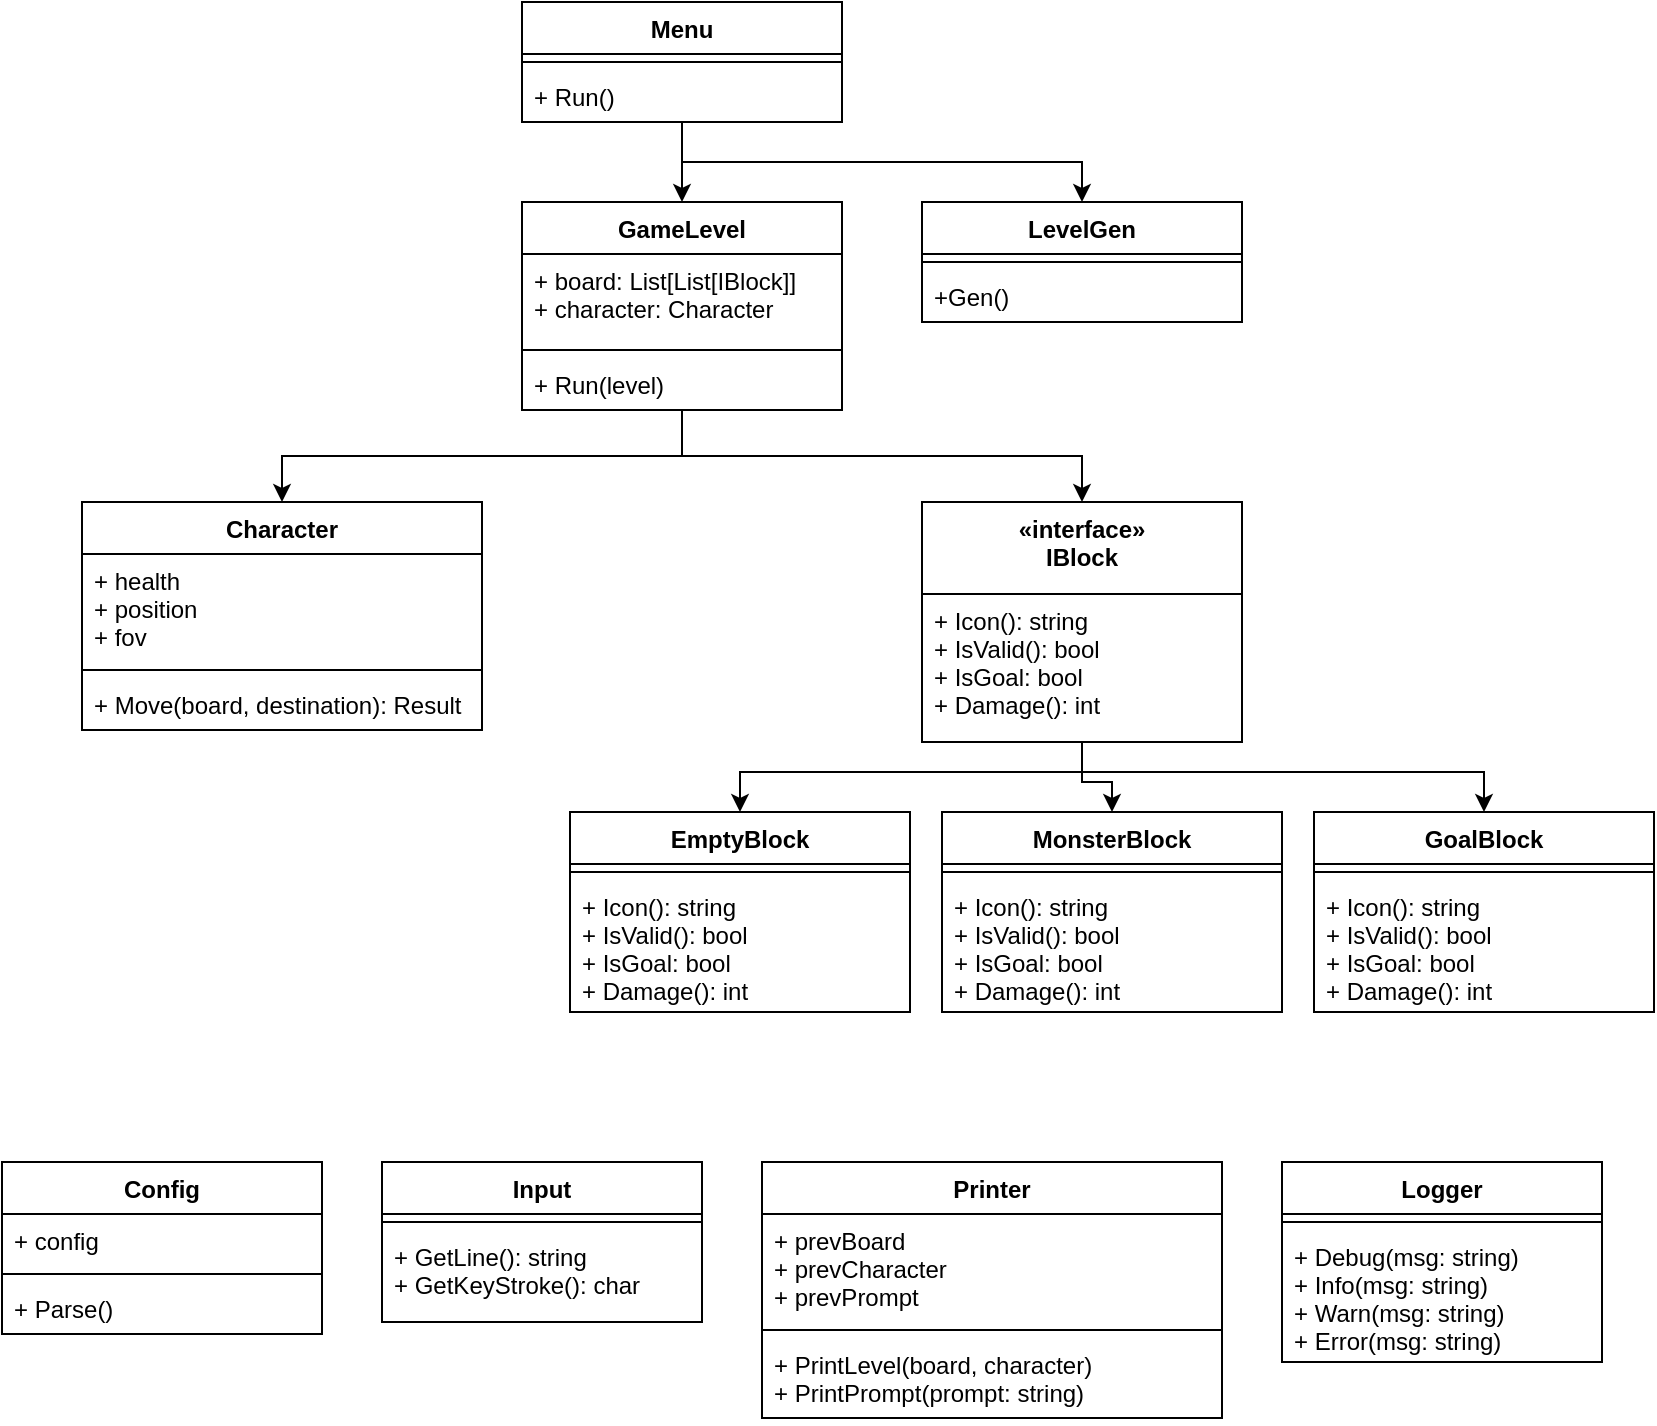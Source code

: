<mxfile version="15.8.6" type="device"><diagram id="6ljQMPVCsc46OmlRYA3A" name="Page-1"><mxGraphModel dx="1692" dy="1031" grid="1" gridSize="10" guides="1" tooltips="1" connect="1" arrows="1" fold="1" page="1" pageScale="1" pageWidth="850" pageHeight="1100" math="0" shadow="0"><root><mxCell id="0"/><mxCell id="1" parent="0"/><mxCell id="VhzRxYxD74OKXd45pe3o-1" value="Config" style="swimlane;fontStyle=1;align=center;verticalAlign=top;childLayout=stackLayout;horizontal=1;startSize=26;horizontalStack=0;resizeParent=1;resizeParentMax=0;resizeLast=0;collapsible=1;marginBottom=0;" parent="1" vertex="1"><mxGeometry x="20" y="810" width="160" height="86" as="geometry"/></mxCell><mxCell id="VhzRxYxD74OKXd45pe3o-2" value="+ config" style="text;strokeColor=none;fillColor=none;align=left;verticalAlign=top;spacingLeft=4;spacingRight=4;overflow=hidden;rotatable=0;points=[[0,0.5],[1,0.5]];portConstraint=eastwest;" parent="VhzRxYxD74OKXd45pe3o-1" vertex="1"><mxGeometry y="26" width="160" height="26" as="geometry"/></mxCell><mxCell id="VhzRxYxD74OKXd45pe3o-3" value="" style="line;strokeWidth=1;fillColor=none;align=left;verticalAlign=middle;spacingTop=-1;spacingLeft=3;spacingRight=3;rotatable=0;labelPosition=right;points=[];portConstraint=eastwest;" parent="VhzRxYxD74OKXd45pe3o-1" vertex="1"><mxGeometry y="52" width="160" height="8" as="geometry"/></mxCell><mxCell id="VhzRxYxD74OKXd45pe3o-4" value="+ Parse()" style="text;strokeColor=none;fillColor=none;align=left;verticalAlign=top;spacingLeft=4;spacingRight=4;overflow=hidden;rotatable=0;points=[[0,0.5],[1,0.5]];portConstraint=eastwest;" parent="VhzRxYxD74OKXd45pe3o-1" vertex="1"><mxGeometry y="60" width="160" height="26" as="geometry"/></mxCell><mxCell id="VhzRxYxD74OKXd45pe3o-5" value="Input" style="swimlane;fontStyle=1;align=center;verticalAlign=top;childLayout=stackLayout;horizontal=1;startSize=26;horizontalStack=0;resizeParent=1;resizeParentMax=0;resizeLast=0;collapsible=1;marginBottom=0;" parent="1" vertex="1"><mxGeometry x="210" y="810" width="160" height="80" as="geometry"><mxRectangle x="210" y="570" width="60" height="26" as="alternateBounds"/></mxGeometry></mxCell><mxCell id="VhzRxYxD74OKXd45pe3o-7" value="" style="line;strokeWidth=1;fillColor=none;align=left;verticalAlign=middle;spacingTop=-1;spacingLeft=3;spacingRight=3;rotatable=0;labelPosition=right;points=[];portConstraint=eastwest;" parent="VhzRxYxD74OKXd45pe3o-5" vertex="1"><mxGeometry y="26" width="160" height="8" as="geometry"/></mxCell><mxCell id="VhzRxYxD74OKXd45pe3o-8" value="+ GetLine(): string&#xA;+ GetKeyStroke(): char" style="text;strokeColor=none;fillColor=none;align=left;verticalAlign=top;spacingLeft=4;spacingRight=4;overflow=hidden;rotatable=0;points=[[0,0.5],[1,0.5]];portConstraint=eastwest;" parent="VhzRxYxD74OKXd45pe3o-5" vertex="1"><mxGeometry y="34" width="160" height="46" as="geometry"/></mxCell><mxCell id="VhzRxYxD74OKXd45pe3o-17" value="Printer" style="swimlane;fontStyle=1;align=center;verticalAlign=top;childLayout=stackLayout;horizontal=1;startSize=26;horizontalStack=0;resizeParent=1;resizeParentMax=0;resizeLast=0;collapsible=1;marginBottom=0;" parent="1" vertex="1"><mxGeometry x="400" y="810" width="230" height="128" as="geometry"/></mxCell><mxCell id="VhzRxYxD74OKXd45pe3o-18" value="+ prevBoard&#xA;+ prevCharacter&#xA;+ prevPrompt&#xA;" style="text;strokeColor=none;fillColor=none;align=left;verticalAlign=top;spacingLeft=4;spacingRight=4;overflow=hidden;rotatable=0;points=[[0,0.5],[1,0.5]];portConstraint=eastwest;" parent="VhzRxYxD74OKXd45pe3o-17" vertex="1"><mxGeometry y="26" width="230" height="54" as="geometry"/></mxCell><mxCell id="VhzRxYxD74OKXd45pe3o-19" value="" style="line;strokeWidth=1;fillColor=none;align=left;verticalAlign=middle;spacingTop=-1;spacingLeft=3;spacingRight=3;rotatable=0;labelPosition=right;points=[];portConstraint=eastwest;" parent="VhzRxYxD74OKXd45pe3o-17" vertex="1"><mxGeometry y="80" width="230" height="8" as="geometry"/></mxCell><mxCell id="VhzRxYxD74OKXd45pe3o-20" value="+ PrintLevel(board, character)&#xA;+ PrintPrompt(prompt: string)" style="text;strokeColor=none;fillColor=none;align=left;verticalAlign=top;spacingLeft=4;spacingRight=4;overflow=hidden;rotatable=0;points=[[0,0.5],[1,0.5]];portConstraint=eastwest;" parent="VhzRxYxD74OKXd45pe3o-17" vertex="1"><mxGeometry y="88" width="230" height="40" as="geometry"/></mxCell><mxCell id="VhzRxYxD74OKXd45pe3o-70" style="edgeStyle=orthogonalEdgeStyle;rounded=0;orthogonalLoop=1;jettySize=auto;html=1;exitX=0.5;exitY=1;exitDx=0;exitDy=0;entryX=0.5;entryY=0;entryDx=0;entryDy=0;" parent="1" source="VhzRxYxD74OKXd45pe3o-21" target="VhzRxYxD74OKXd45pe3o-25" edge="1"><mxGeometry relative="1" as="geometry"/></mxCell><mxCell id="N3uLAJ19vnuZJ-gYLmDo-1" style="edgeStyle=orthogonalEdgeStyle;rounded=0;orthogonalLoop=1;jettySize=auto;html=1;exitX=0.5;exitY=1;exitDx=0;exitDy=0;entryX=0.5;entryY=0;entryDx=0;entryDy=0;" edge="1" parent="1" source="VhzRxYxD74OKXd45pe3o-21" target="eUBkBkFUSLHKfzgMOzD2-5"><mxGeometry relative="1" as="geometry"/></mxCell><mxCell id="VhzRxYxD74OKXd45pe3o-21" value="Menu" style="swimlane;fontStyle=1;align=center;verticalAlign=top;childLayout=stackLayout;horizontal=1;startSize=26;horizontalStack=0;resizeParent=1;resizeParentMax=0;resizeLast=0;collapsible=1;marginBottom=0;" parent="1" vertex="1"><mxGeometry x="280" y="230" width="160" height="60" as="geometry"/></mxCell><mxCell id="VhzRxYxD74OKXd45pe3o-23" value="" style="line;strokeWidth=1;fillColor=none;align=left;verticalAlign=middle;spacingTop=-1;spacingLeft=3;spacingRight=3;rotatable=0;labelPosition=right;points=[];portConstraint=eastwest;" parent="VhzRxYxD74OKXd45pe3o-21" vertex="1"><mxGeometry y="26" width="160" height="8" as="geometry"/></mxCell><mxCell id="VhzRxYxD74OKXd45pe3o-24" value="+ Run()" style="text;strokeColor=none;fillColor=none;align=left;verticalAlign=top;spacingLeft=4;spacingRight=4;overflow=hidden;rotatable=0;points=[[0,0.5],[1,0.5]];portConstraint=eastwest;" parent="VhzRxYxD74OKXd45pe3o-21" vertex="1"><mxGeometry y="34" width="160" height="26" as="geometry"/></mxCell><mxCell id="VhzRxYxD74OKXd45pe3o-68" style="edgeStyle=orthogonalEdgeStyle;rounded=0;orthogonalLoop=1;jettySize=auto;html=1;exitX=0.5;exitY=1;exitDx=0;exitDy=0;entryX=0.5;entryY=0;entryDx=0;entryDy=0;" parent="1" source="VhzRxYxD74OKXd45pe3o-25" target="VhzRxYxD74OKXd45pe3o-34" edge="1"><mxGeometry relative="1" as="geometry"/></mxCell><mxCell id="VhzRxYxD74OKXd45pe3o-69" style="edgeStyle=orthogonalEdgeStyle;rounded=0;orthogonalLoop=1;jettySize=auto;html=1;exitX=0.5;exitY=1;exitDx=0;exitDy=0;entryX=0.5;entryY=0;entryDx=0;entryDy=0;" parent="1" source="VhzRxYxD74OKXd45pe3o-25" target="VhzRxYxD74OKXd45pe3o-51" edge="1"><mxGeometry relative="1" as="geometry"/></mxCell><mxCell id="VhzRxYxD74OKXd45pe3o-25" value="GameLevel" style="swimlane;fontStyle=1;align=center;verticalAlign=top;childLayout=stackLayout;horizontal=1;startSize=26;horizontalStack=0;resizeParent=1;resizeParentMax=0;resizeLast=0;collapsible=1;marginBottom=0;" parent="1" vertex="1"><mxGeometry x="280" y="330" width="160" height="104" as="geometry"/></mxCell><mxCell id="VhzRxYxD74OKXd45pe3o-26" value="+ board: List[List[IBlock]]&#xA;+ character: Character" style="text;strokeColor=none;fillColor=none;align=left;verticalAlign=top;spacingLeft=4;spacingRight=4;overflow=hidden;rotatable=0;points=[[0,0.5],[1,0.5]];portConstraint=eastwest;" parent="VhzRxYxD74OKXd45pe3o-25" vertex="1"><mxGeometry y="26" width="160" height="44" as="geometry"/></mxCell><mxCell id="VhzRxYxD74OKXd45pe3o-27" value="" style="line;strokeWidth=1;fillColor=none;align=left;verticalAlign=middle;spacingTop=-1;spacingLeft=3;spacingRight=3;rotatable=0;labelPosition=right;points=[];portConstraint=eastwest;" parent="VhzRxYxD74OKXd45pe3o-25" vertex="1"><mxGeometry y="70" width="160" height="8" as="geometry"/></mxCell><mxCell id="VhzRxYxD74OKXd45pe3o-28" value="+ Run(level)" style="text;strokeColor=none;fillColor=none;align=left;verticalAlign=top;spacingLeft=4;spacingRight=4;overflow=hidden;rotatable=0;points=[[0,0.5],[1,0.5]];portConstraint=eastwest;" parent="VhzRxYxD74OKXd45pe3o-25" vertex="1"><mxGeometry y="78" width="160" height="26" as="geometry"/></mxCell><mxCell id="VhzRxYxD74OKXd45pe3o-34" value="Character" style="swimlane;fontStyle=1;align=center;verticalAlign=top;childLayout=stackLayout;horizontal=1;startSize=26;horizontalStack=0;resizeParent=1;resizeParentMax=0;resizeLast=0;collapsible=1;marginBottom=0;" parent="1" vertex="1"><mxGeometry x="60" y="480" width="200" height="114" as="geometry"/></mxCell><mxCell id="VhzRxYxD74OKXd45pe3o-35" value="+ health&#xA;+ position&#xA;+ fov&#xA;" style="text;strokeColor=none;fillColor=none;align=left;verticalAlign=top;spacingLeft=4;spacingRight=4;overflow=hidden;rotatable=0;points=[[0,0.5],[1,0.5]];portConstraint=eastwest;" parent="VhzRxYxD74OKXd45pe3o-34" vertex="1"><mxGeometry y="26" width="200" height="54" as="geometry"/></mxCell><mxCell id="VhzRxYxD74OKXd45pe3o-36" value="" style="line;strokeWidth=1;fillColor=none;align=left;verticalAlign=middle;spacingTop=-1;spacingLeft=3;spacingRight=3;rotatable=0;labelPosition=right;points=[];portConstraint=eastwest;" parent="VhzRxYxD74OKXd45pe3o-34" vertex="1"><mxGeometry y="80" width="200" height="8" as="geometry"/></mxCell><mxCell id="VhzRxYxD74OKXd45pe3o-37" value="+ Move(board, destination): Result" style="text;strokeColor=none;fillColor=none;align=left;verticalAlign=top;spacingLeft=4;spacingRight=4;overflow=hidden;rotatable=0;points=[[0,0.5],[1,0.5]];portConstraint=eastwest;" parent="VhzRxYxD74OKXd45pe3o-34" vertex="1"><mxGeometry y="88" width="200" height="26" as="geometry"/></mxCell><mxCell id="VhzRxYxD74OKXd45pe3o-65" style="edgeStyle=orthogonalEdgeStyle;rounded=0;orthogonalLoop=1;jettySize=auto;html=1;exitX=0.5;exitY=1;exitDx=0;exitDy=0;" parent="1" source="VhzRxYxD74OKXd45pe3o-51" target="VhzRxYxD74OKXd45pe3o-59" edge="1"><mxGeometry relative="1" as="geometry"><Array as="points"><mxPoint x="560" y="615"/><mxPoint x="389" y="615"/></Array></mxGeometry></mxCell><mxCell id="VhzRxYxD74OKXd45pe3o-66" style="edgeStyle=orthogonalEdgeStyle;rounded=0;orthogonalLoop=1;jettySize=auto;html=1;exitX=0.5;exitY=1;exitDx=0;exitDy=0;entryX=0.5;entryY=0;entryDx=0;entryDy=0;" parent="1" source="VhzRxYxD74OKXd45pe3o-51" target="VhzRxYxD74OKXd45pe3o-62" edge="1"><mxGeometry relative="1" as="geometry"><Array as="points"><mxPoint x="560" y="620"/><mxPoint x="575" y="620"/></Array></mxGeometry></mxCell><mxCell id="VhzRxYxD74OKXd45pe3o-67" style="edgeStyle=orthogonalEdgeStyle;rounded=0;orthogonalLoop=1;jettySize=auto;html=1;exitX=0.5;exitY=1;exitDx=0;exitDy=0;entryX=0.5;entryY=0;entryDx=0;entryDy=0;" parent="1" source="VhzRxYxD74OKXd45pe3o-51" target="VhzRxYxD74OKXd45pe3o-56" edge="1"><mxGeometry relative="1" as="geometry"><Array as="points"><mxPoint x="560" y="615"/><mxPoint x="761" y="615"/></Array></mxGeometry></mxCell><mxCell id="VhzRxYxD74OKXd45pe3o-51" value="«interface»&#xA;IBlock" style="swimlane;fontStyle=1;align=center;verticalAlign=top;childLayout=stackLayout;horizontal=1;startSize=46;horizontalStack=0;resizeParent=1;resizeParentMax=0;resizeLast=0;collapsible=1;marginBottom=0;" parent="1" vertex="1"><mxGeometry x="480" y="480" width="160" height="120" as="geometry"/></mxCell><mxCell id="VhzRxYxD74OKXd45pe3o-54" value="+ Icon(): string&#xA;+ IsValid(): bool&#xA;+ IsGoal: bool&#xA;+ Damage(): int" style="text;strokeColor=none;fillColor=none;align=left;verticalAlign=top;spacingLeft=4;spacingRight=4;overflow=hidden;rotatable=0;points=[[0,0.5],[1,0.5]];portConstraint=eastwest;" parent="VhzRxYxD74OKXd45pe3o-51" vertex="1"><mxGeometry y="46" width="160" height="74" as="geometry"/></mxCell><mxCell id="VhzRxYxD74OKXd45pe3o-56" value="GoalBlock" style="swimlane;fontStyle=1;align=center;verticalAlign=top;childLayout=stackLayout;horizontal=1;startSize=26;horizontalStack=0;resizeParent=1;resizeParentMax=0;resizeLast=0;collapsible=1;marginBottom=0;" parent="1" vertex="1"><mxGeometry x="676" y="635" width="170" height="100" as="geometry"/></mxCell><mxCell id="VhzRxYxD74OKXd45pe3o-57" value="" style="line;strokeWidth=1;fillColor=none;align=left;verticalAlign=middle;spacingTop=-1;spacingLeft=3;spacingRight=3;rotatable=0;labelPosition=right;points=[];portConstraint=eastwest;" parent="VhzRxYxD74OKXd45pe3o-56" vertex="1"><mxGeometry y="26" width="170" height="8" as="geometry"/></mxCell><mxCell id="VhzRxYxD74OKXd45pe3o-58" value="+ Icon(): string&#xA;+ IsValid(): bool&#xA;+ IsGoal: bool&#xA;+ Damage(): int" style="text;strokeColor=none;fillColor=none;align=left;verticalAlign=top;spacingLeft=4;spacingRight=4;overflow=hidden;rotatable=0;points=[[0,0.5],[1,0.5]];portConstraint=eastwest;" parent="VhzRxYxD74OKXd45pe3o-56" vertex="1"><mxGeometry y="34" width="170" height="66" as="geometry"/></mxCell><mxCell id="VhzRxYxD74OKXd45pe3o-59" value="EmptyBlock" style="swimlane;fontStyle=1;align=center;verticalAlign=top;childLayout=stackLayout;horizontal=1;startSize=26;horizontalStack=0;resizeParent=1;resizeParentMax=0;resizeLast=0;collapsible=1;marginBottom=0;" parent="1" vertex="1"><mxGeometry x="304" y="635" width="170" height="100" as="geometry"/></mxCell><mxCell id="VhzRxYxD74OKXd45pe3o-60" value="" style="line;strokeWidth=1;fillColor=none;align=left;verticalAlign=middle;spacingTop=-1;spacingLeft=3;spacingRight=3;rotatable=0;labelPosition=right;points=[];portConstraint=eastwest;" parent="VhzRxYxD74OKXd45pe3o-59" vertex="1"><mxGeometry y="26" width="170" height="8" as="geometry"/></mxCell><mxCell id="VhzRxYxD74OKXd45pe3o-61" value="+ Icon(): string&#xA;+ IsValid(): bool&#xA;+ IsGoal: bool&#xA;+ Damage(): int" style="text;strokeColor=none;fillColor=none;align=left;verticalAlign=top;spacingLeft=4;spacingRight=4;overflow=hidden;rotatable=0;points=[[0,0.5],[1,0.5]];portConstraint=eastwest;" parent="VhzRxYxD74OKXd45pe3o-59" vertex="1"><mxGeometry y="34" width="170" height="66" as="geometry"/></mxCell><mxCell id="VhzRxYxD74OKXd45pe3o-62" value="MonsterBlock" style="swimlane;fontStyle=1;align=center;verticalAlign=top;childLayout=stackLayout;horizontal=1;startSize=26;horizontalStack=0;resizeParent=1;resizeParentMax=0;resizeLast=0;collapsible=1;marginBottom=0;" parent="1" vertex="1"><mxGeometry x="490" y="635" width="170" height="100" as="geometry"/></mxCell><mxCell id="VhzRxYxD74OKXd45pe3o-63" value="" style="line;strokeWidth=1;fillColor=none;align=left;verticalAlign=middle;spacingTop=-1;spacingLeft=3;spacingRight=3;rotatable=0;labelPosition=right;points=[];portConstraint=eastwest;" parent="VhzRxYxD74OKXd45pe3o-62" vertex="1"><mxGeometry y="26" width="170" height="8" as="geometry"/></mxCell><mxCell id="VhzRxYxD74OKXd45pe3o-64" value="+ Icon(): string&#xA;+ IsValid(): bool&#xA;+ IsGoal: bool&#xA;+ Damage(): int" style="text;strokeColor=none;fillColor=none;align=left;verticalAlign=top;spacingLeft=4;spacingRight=4;overflow=hidden;rotatable=0;points=[[0,0.5],[1,0.5]];portConstraint=eastwest;" parent="VhzRxYxD74OKXd45pe3o-62" vertex="1"><mxGeometry y="34" width="170" height="66" as="geometry"/></mxCell><mxCell id="eUBkBkFUSLHKfzgMOzD2-1" value="Logger" style="swimlane;fontStyle=1;align=center;verticalAlign=top;childLayout=stackLayout;horizontal=1;startSize=26;horizontalStack=0;resizeParent=1;resizeParentMax=0;resizeLast=0;collapsible=1;marginBottom=0;" parent="1" vertex="1"><mxGeometry x="660" y="810" width="160" height="100" as="geometry"/></mxCell><mxCell id="eUBkBkFUSLHKfzgMOzD2-3" value="&#xA;" style="line;strokeWidth=1;fillColor=none;align=left;verticalAlign=middle;spacingTop=-1;spacingLeft=3;spacingRight=3;rotatable=0;labelPosition=right;points=[];portConstraint=eastwest;" parent="eUBkBkFUSLHKfzgMOzD2-1" vertex="1"><mxGeometry y="26" width="160" height="8" as="geometry"/></mxCell><mxCell id="eUBkBkFUSLHKfzgMOzD2-4" value="+ Debug(msg: string)&#xA;+ Info(msg: string)&#xA;+ Warn(msg: string)&#xA;+ Error(msg: string)" style="text;strokeColor=none;fillColor=none;align=left;verticalAlign=top;spacingLeft=4;spacingRight=4;overflow=hidden;rotatable=0;points=[[0,0.5],[1,0.5]];portConstraint=eastwest;fontSize=12;" parent="eUBkBkFUSLHKfzgMOzD2-1" vertex="1"><mxGeometry y="34" width="160" height="66" as="geometry"/></mxCell><mxCell id="eUBkBkFUSLHKfzgMOzD2-5" value="LevelGen" style="swimlane;fontStyle=1;align=center;verticalAlign=top;childLayout=stackLayout;horizontal=1;startSize=26;horizontalStack=0;resizeParent=1;resizeParentMax=0;resizeLast=0;collapsible=1;marginBottom=0;" parent="1" vertex="1"><mxGeometry x="480" y="330" width="160" height="60" as="geometry"/></mxCell><mxCell id="eUBkBkFUSLHKfzgMOzD2-7" value="" style="line;strokeWidth=1;fillColor=none;align=left;verticalAlign=middle;spacingTop=-1;spacingLeft=3;spacingRight=3;rotatable=0;labelPosition=right;points=[];portConstraint=eastwest;" parent="eUBkBkFUSLHKfzgMOzD2-5" vertex="1"><mxGeometry y="26" width="160" height="8" as="geometry"/></mxCell><mxCell id="eUBkBkFUSLHKfzgMOzD2-8" value="+Gen()" style="text;strokeColor=none;fillColor=none;align=left;verticalAlign=top;spacingLeft=4;spacingRight=4;overflow=hidden;rotatable=0;points=[[0,0.5],[1,0.5]];portConstraint=eastwest;" parent="eUBkBkFUSLHKfzgMOzD2-5" vertex="1"><mxGeometry y="34" width="160" height="26" as="geometry"/></mxCell></root></mxGraphModel></diagram></mxfile>
